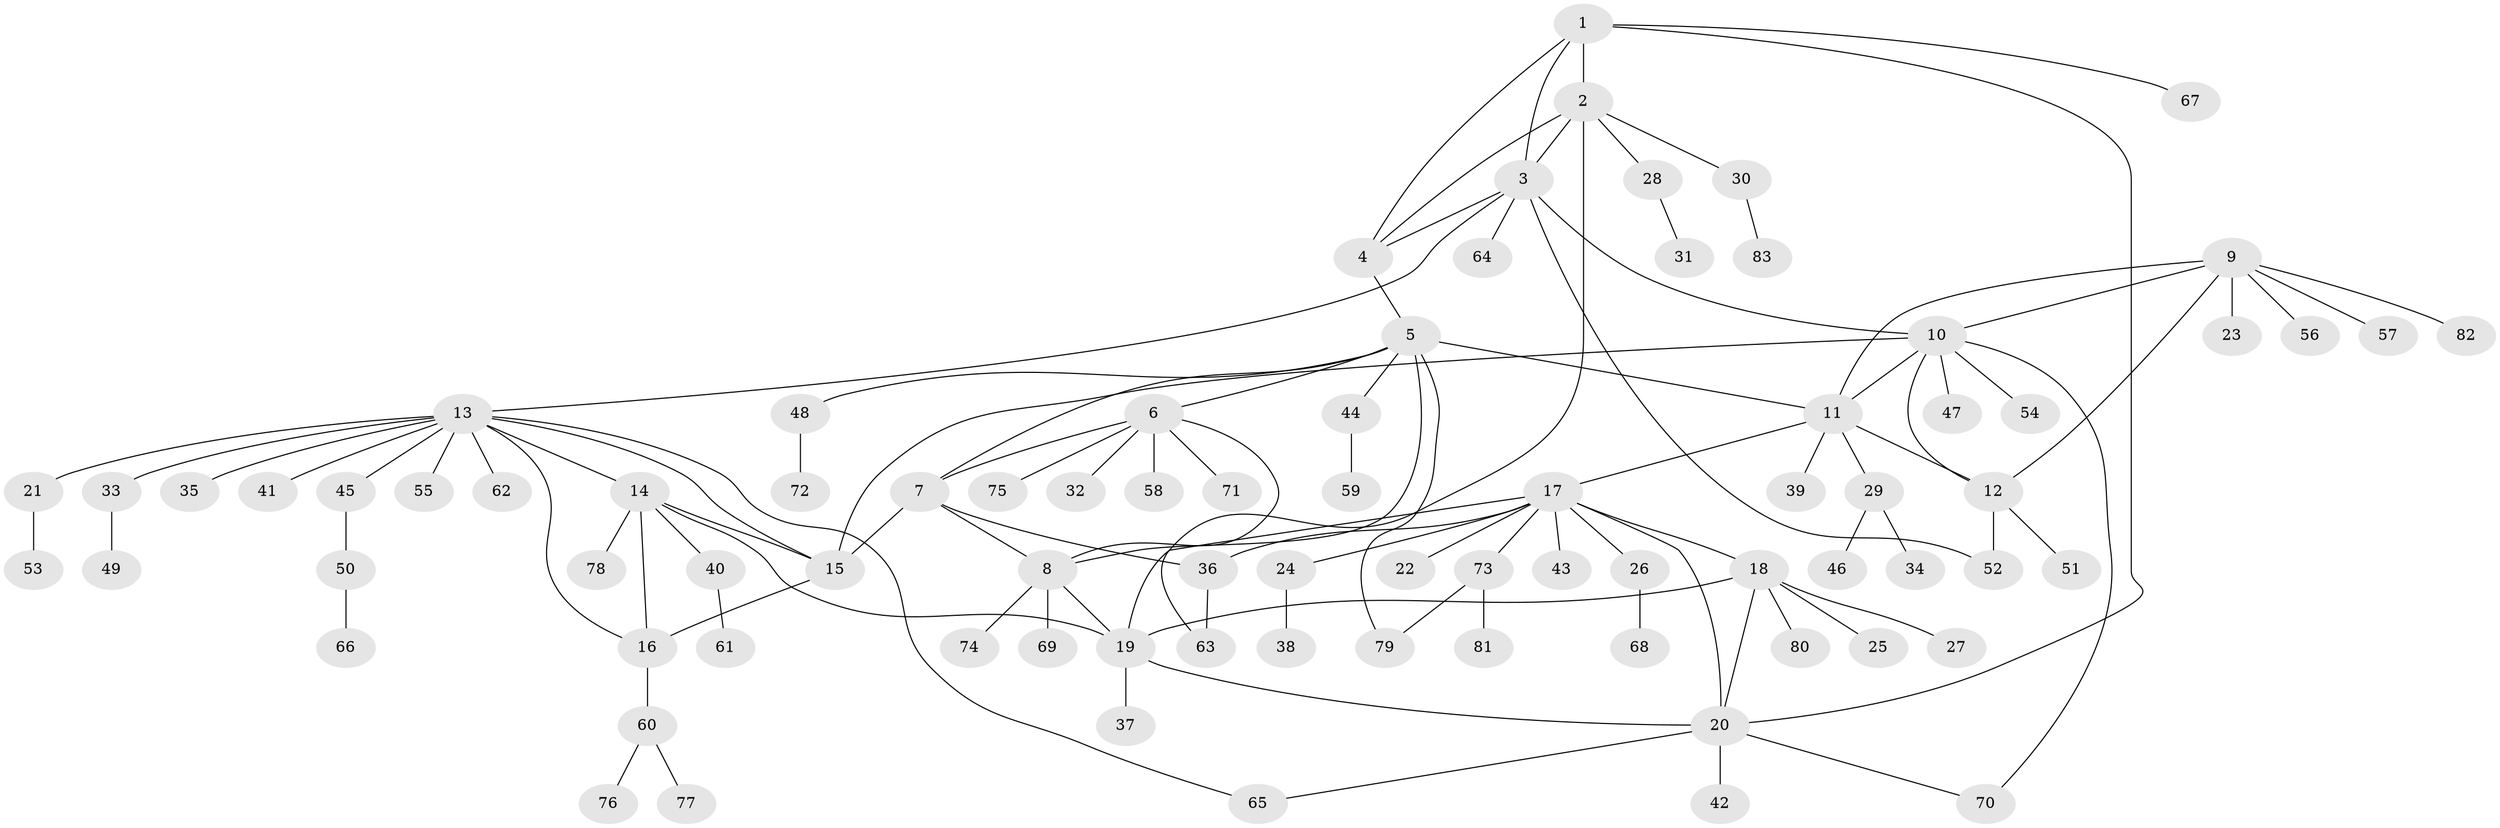 // Generated by graph-tools (version 1.1) at 2025/02/03/09/25 03:02:50]
// undirected, 83 vertices, 109 edges
graph export_dot {
graph [start="1"]
  node [color=gray90,style=filled];
  1;
  2;
  3;
  4;
  5;
  6;
  7;
  8;
  9;
  10;
  11;
  12;
  13;
  14;
  15;
  16;
  17;
  18;
  19;
  20;
  21;
  22;
  23;
  24;
  25;
  26;
  27;
  28;
  29;
  30;
  31;
  32;
  33;
  34;
  35;
  36;
  37;
  38;
  39;
  40;
  41;
  42;
  43;
  44;
  45;
  46;
  47;
  48;
  49;
  50;
  51;
  52;
  53;
  54;
  55;
  56;
  57;
  58;
  59;
  60;
  61;
  62;
  63;
  64;
  65;
  66;
  67;
  68;
  69;
  70;
  71;
  72;
  73;
  74;
  75;
  76;
  77;
  78;
  79;
  80;
  81;
  82;
  83;
  1 -- 2;
  1 -- 3;
  1 -- 4;
  1 -- 20;
  1 -- 67;
  2 -- 3;
  2 -- 4;
  2 -- 28;
  2 -- 30;
  2 -- 63;
  3 -- 4;
  3 -- 10;
  3 -- 13;
  3 -- 52;
  3 -- 64;
  4 -- 5;
  5 -- 6;
  5 -- 7;
  5 -- 8;
  5 -- 11;
  5 -- 44;
  5 -- 48;
  5 -- 79;
  6 -- 7;
  6 -- 8;
  6 -- 32;
  6 -- 58;
  6 -- 71;
  6 -- 75;
  7 -- 8;
  7 -- 15;
  7 -- 36;
  8 -- 19;
  8 -- 69;
  8 -- 74;
  9 -- 10;
  9 -- 11;
  9 -- 12;
  9 -- 23;
  9 -- 56;
  9 -- 57;
  9 -- 82;
  10 -- 11;
  10 -- 12;
  10 -- 15;
  10 -- 47;
  10 -- 54;
  10 -- 70;
  11 -- 12;
  11 -- 17;
  11 -- 29;
  11 -- 39;
  12 -- 51;
  12 -- 52;
  13 -- 14;
  13 -- 15;
  13 -- 16;
  13 -- 21;
  13 -- 33;
  13 -- 35;
  13 -- 41;
  13 -- 45;
  13 -- 55;
  13 -- 62;
  13 -- 65;
  14 -- 15;
  14 -- 16;
  14 -- 19;
  14 -- 40;
  14 -- 78;
  15 -- 16;
  16 -- 60;
  17 -- 18;
  17 -- 19;
  17 -- 20;
  17 -- 22;
  17 -- 24;
  17 -- 26;
  17 -- 36;
  17 -- 43;
  17 -- 73;
  18 -- 19;
  18 -- 20;
  18 -- 25;
  18 -- 27;
  18 -- 80;
  19 -- 20;
  19 -- 37;
  20 -- 42;
  20 -- 65;
  20 -- 70;
  21 -- 53;
  24 -- 38;
  26 -- 68;
  28 -- 31;
  29 -- 34;
  29 -- 46;
  30 -- 83;
  33 -- 49;
  36 -- 63;
  40 -- 61;
  44 -- 59;
  45 -- 50;
  48 -- 72;
  50 -- 66;
  60 -- 76;
  60 -- 77;
  73 -- 79;
  73 -- 81;
}
